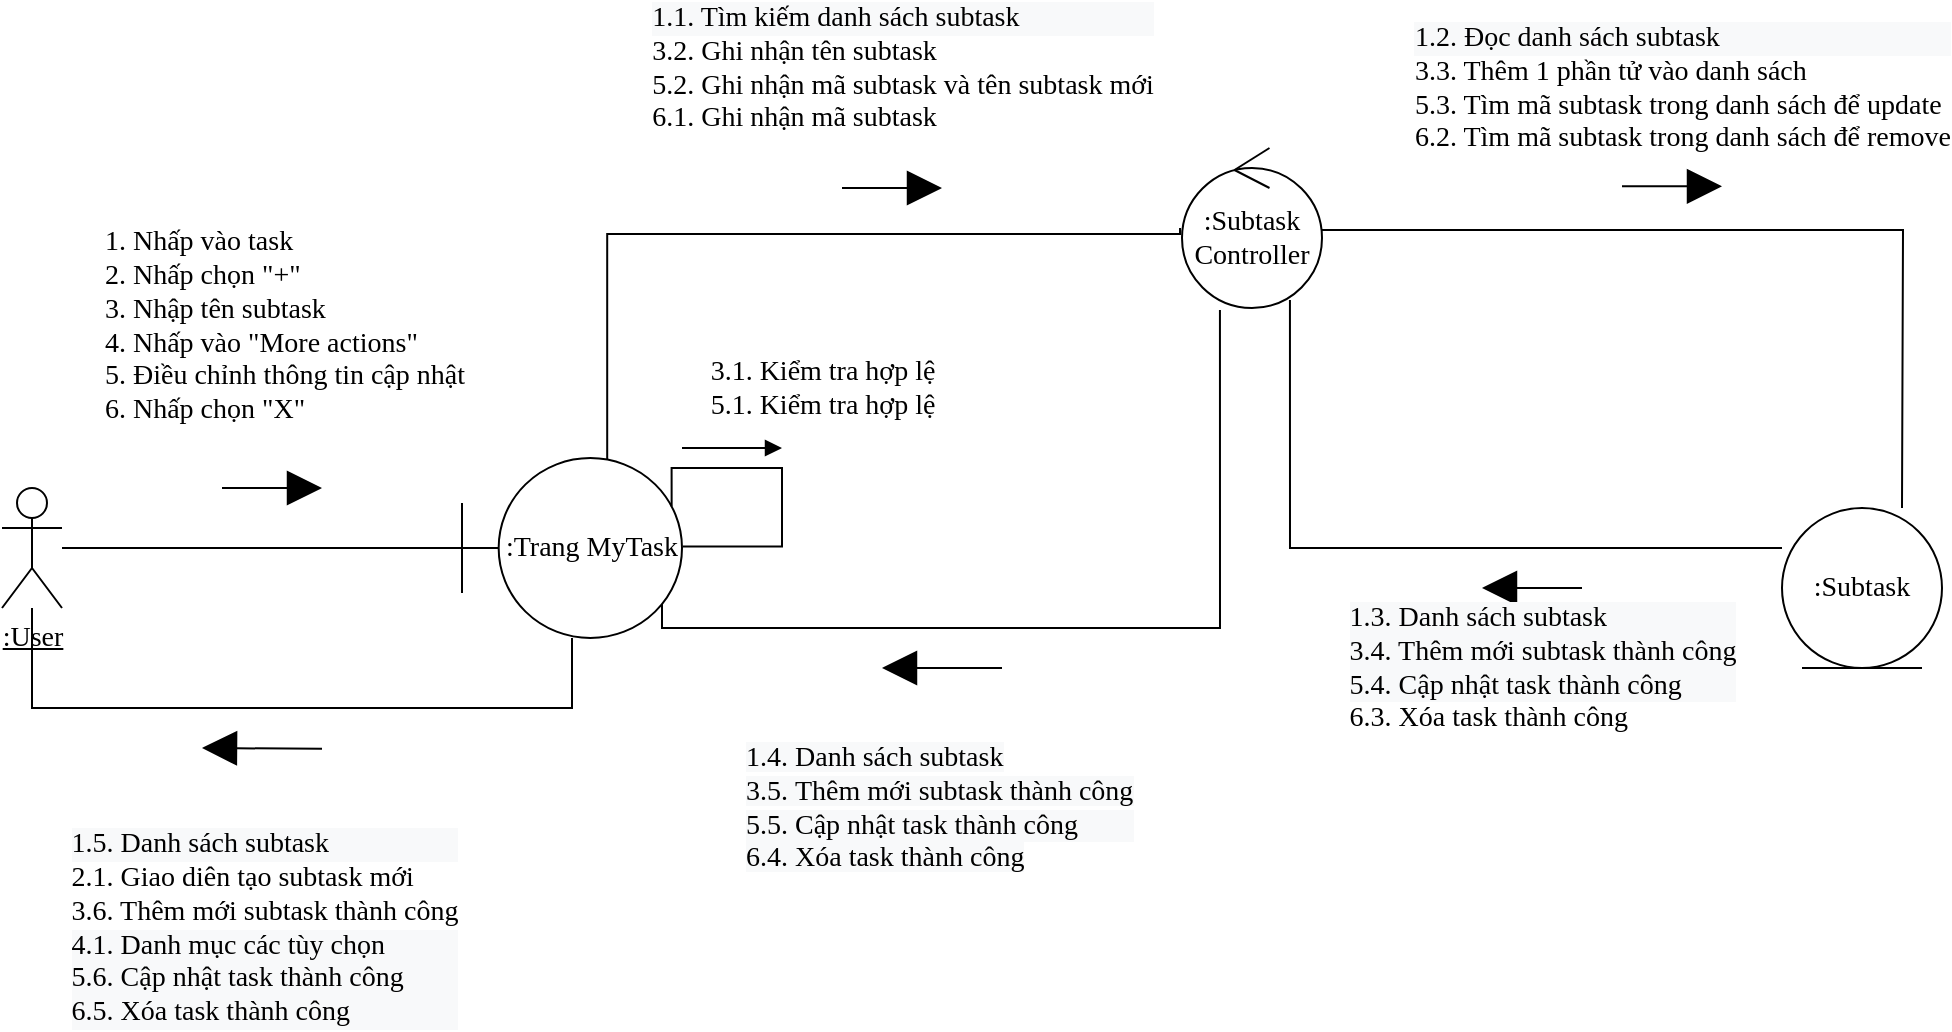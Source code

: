 <mxfile version="13.10.0" type="device"><diagram id="2W0eRxzlBoaKRIYa2XJh" name="Page-1"><mxGraphModel dx="984" dy="612" grid="1" gridSize="10" guides="1" tooltips="1" connect="1" arrows="1" fold="1" page="1" pageScale="1" pageWidth="850" pageHeight="1100" math="0" shadow="0"><root><mxCell id="0"/><mxCell id="1" parent="0"/><mxCell id="wKA3h7nc-tcH-u6Huv6N-1" style="endArrow=none;html=1;fontSize=14;fontFamily=Verdana;" parent="1" source="wKA3h7nc-tcH-u6Huv6N-2" target="wKA3h7nc-tcH-u6Huv6N-8" edge="1"><mxGeometry relative="1" as="geometry"/></mxCell><mxCell id="wKA3h7nc-tcH-u6Huv6N-2" value="&lt;u style=&quot;font-size: 14px;&quot;&gt;:User&lt;/u&gt;" style="shape=umlActor;verticalLabelPosition=bottom;verticalAlign=top;html=1;fontSize=14;fontFamily=Verdana;" parent="1" vertex="1"><mxGeometry x="10" y="330" width="30" height="60" as="geometry"/></mxCell><mxCell id="wKA3h7nc-tcH-u6Huv6N-3" style="edgeStyle=orthogonalEdgeStyle;rounded=0;orthogonalLoop=1;jettySize=auto;html=1;endArrow=none;endFill=0;fontSize=14;exitX=0.986;exitY=0.513;exitDx=0;exitDy=0;exitPerimeter=0;fontFamily=Verdana;" parent="1" source="TMxIy6Rv-N7ZiAHSTkyq-1" edge="1"><mxGeometry relative="1" as="geometry"><mxPoint x="690" y="200" as="sourcePoint"/><mxPoint x="960" y="340" as="targetPoint"/></mxGeometry></mxCell><mxCell id="wKA3h7nc-tcH-u6Huv6N-4" style="edgeStyle=orthogonalEdgeStyle;rounded=0;orthogonalLoop=1;jettySize=auto;html=1;entryX=0.882;entryY=0.836;entryDx=0;entryDy=0;endArrow=none;endFill=0;fontSize=14;entryPerimeter=0;exitX=0.271;exitY=1.013;exitDx=0;exitDy=0;exitPerimeter=0;fontFamily=Verdana;" parent="1" source="TMxIy6Rv-N7ZiAHSTkyq-1" target="wKA3h7nc-tcH-u6Huv6N-8" edge="1"><mxGeometry relative="1" as="geometry"><Array as="points"><mxPoint x="619" y="400"/><mxPoint x="340" y="400"/><mxPoint x="340" y="383"/><mxPoint x="337" y="383"/></Array><mxPoint x="600" y="220" as="sourcePoint"/></mxGeometry></mxCell><mxCell id="wKA3h7nc-tcH-u6Huv6N-6" style="edgeStyle=orthogonalEdgeStyle;rounded=0;orthogonalLoop=1;jettySize=auto;html=1;entryX=-0.014;entryY=0.5;entryDx=0;entryDy=0;entryPerimeter=0;endArrow=none;endFill=0;fontSize=14;exitX=0.66;exitY=0.022;exitDx=0;exitDy=0;exitPerimeter=0;fontFamily=Verdana;" parent="1" source="wKA3h7nc-tcH-u6Huv6N-8" target="TMxIy6Rv-N7ZiAHSTkyq-1" edge="1"><mxGeometry relative="1" as="geometry"><Array as="points"><mxPoint x="313" y="203"/><mxPoint x="599" y="203"/></Array><mxPoint x="570.12" y="202.72" as="targetPoint"/></mxGeometry></mxCell><mxCell id="wKA3h7nc-tcH-u6Huv6N-7" style="edgeStyle=orthogonalEdgeStyle;rounded=0;orthogonalLoop=1;jettySize=auto;html=1;endArrow=none;endFill=0;fontSize=14;fontFamily=Verdana;" parent="1" source="wKA3h7nc-tcH-u6Huv6N-8" target="wKA3h7nc-tcH-u6Huv6N-2" edge="1"><mxGeometry relative="1" as="geometry"><Array as="points"><mxPoint x="295" y="440"/><mxPoint x="25" y="440"/></Array></mxGeometry></mxCell><mxCell id="wKA3h7nc-tcH-u6Huv6N-8" value="&lt;span style=&quot;font-size: 14px;&quot;&gt;:Trang MyTask&lt;/span&gt;" style="shape=umlBoundary;whiteSpace=wrap;html=1;fontSize=14;fontFamily=Verdana;" parent="1" vertex="1"><mxGeometry x="240" y="315" width="110" height="90" as="geometry"/></mxCell><mxCell id="wKA3h7nc-tcH-u6Huv6N-9" style="edgeStyle=orthogonalEdgeStyle;rounded=0;orthogonalLoop=1;jettySize=auto;html=1;endArrow=none;endFill=0;fontSize=14;entryX=0.771;entryY=0.95;entryDx=0;entryDy=0;entryPerimeter=0;fontFamily=Verdana;" parent="1" target="TMxIy6Rv-N7ZiAHSTkyq-1" edge="1"><mxGeometry relative="1" as="geometry"><mxPoint x="670" y="230" as="targetPoint"/><Array as="points"><mxPoint x="654" y="360"/></Array><mxPoint x="900" y="360" as="sourcePoint"/></mxGeometry></mxCell><mxCell id="wKA3h7nc-tcH-u6Huv6N-11" value="" style="endArrow=block;html=1;fontSize=14;endFill=1;endSize=15;fontFamily=Verdana;" parent="1" edge="1"><mxGeometry width="50" height="50" relative="1" as="geometry"><mxPoint x="120" y="330" as="sourcePoint"/><mxPoint x="170" y="330" as="targetPoint"/></mxGeometry></mxCell><mxCell id="wKA3h7nc-tcH-u6Huv6N-12" value="&lt;div style=&quot;text-align: left&quot;&gt;&lt;div&gt;1. Nhấp vào task&lt;/div&gt;&lt;span style=&quot;text-align: center&quot;&gt;&lt;div style=&quot;text-align: left&quot;&gt;2. Nhấp chọn &quot;+&quot;&lt;/div&gt;&lt;div style=&quot;text-align: left&quot;&gt;3. Nhập tên subtask&lt;/div&gt;&lt;div style=&quot;text-align: left&quot;&gt;4. Nhấp vào &quot;More actions&quot;&lt;/div&gt;&lt;/span&gt;&lt;div&gt;5. Điều chỉnh thông tin cập nhật&lt;/div&gt;&lt;div&gt;6. Nhấp chọn &quot;X&quot;&lt;/div&gt;&lt;/div&gt;" style="edgeLabel;html=1;align=center;verticalAlign=middle;resizable=0;points=[];fontSize=14;fontFamily=Verdana;" parent="wKA3h7nc-tcH-u6Huv6N-11" vertex="1" connectable="0"><mxGeometry x="-0.42" y="-1" relative="1" as="geometry"><mxPoint x="15.83" y="-82" as="offset"/></mxGeometry></mxCell><mxCell id="wKA3h7nc-tcH-u6Huv6N-13" value="&lt;div style=&quot;text-align: left&quot;&gt;&lt;div style=&quot;background-color: rgb(248 , 249 , 250) ; font-family: &amp;#34;verdana&amp;#34;&quot;&gt;1.2. Đọc danh sách subtask&lt;/div&gt;&lt;span style=&quot;background-color: rgb(248 , 249 , 250) ; font-family: &amp;#34;verdana&amp;#34; ; text-align: center&quot;&gt;&lt;div style=&quot;text-align: left&quot;&gt;3.3. Thêm 1 phần tử vào danh sách&lt;/div&gt;&lt;div style=&quot;text-align: left&quot;&gt;5.3. Tìm mã subtask trong danh sách để update&lt;/div&gt;&lt;div style=&quot;text-align: left&quot;&gt;6.2. Tìm mã subtask trong danh sách để remove&lt;/div&gt;&lt;/span&gt;&lt;/div&gt;" style="endArrow=block;html=1;fontSize=14;endFill=1;endSize=15;fontFamily=Verdana;" parent="1" edge="1"><mxGeometry x="0.2" y="49" width="50" height="50" relative="1" as="geometry"><mxPoint x="820" y="179.17" as="sourcePoint"/><mxPoint x="870" y="179.17" as="targetPoint"/><mxPoint as="offset"/></mxGeometry></mxCell><mxCell id="wKA3h7nc-tcH-u6Huv6N-14" value="&lt;div style=&quot;text-align: left ; font-size: 14px&quot;&gt;&lt;div style=&quot;background-color: rgb(248 , 249 , 250) ; font-family: &amp;#34;verdana&amp;#34;&quot;&gt;1.1. Tìm kiếm danh sách subtask&lt;br&gt;&lt;/div&gt;&lt;span style=&quot;background-color: rgb(248 , 249 , 250) ; font-family: &amp;#34;verdana&amp;#34; ; text-align: center&quot;&gt;&lt;div style=&quot;text-align: left&quot;&gt;3.2. Ghi nhận tên subtask&lt;/div&gt;&lt;div style=&quot;text-align: left&quot;&gt;5.2. Ghi nhận mã subtask và tên subtask mới&lt;/div&gt;&lt;div style=&quot;text-align: left&quot;&gt;6.1. Ghi nhận mã subtask&lt;/div&gt;&lt;/span&gt;&lt;/div&gt;" style="endArrow=block;html=1;fontSize=14;align=center;endFill=1;endSize=15;fontFamily=Verdana;" parent="1" edge="1"><mxGeometry x="0.2" y="60" width="50" height="50" relative="1" as="geometry"><mxPoint x="430" y="180" as="sourcePoint"/><mxPoint x="480" y="180" as="targetPoint"/><Array as="points"><mxPoint x="470" y="180"/></Array><mxPoint as="offset"/></mxGeometry></mxCell><mxCell id="wKA3h7nc-tcH-u6Huv6N-15" value="&lt;div style=&quot;text-align: left ; font-size: 14px&quot;&gt;&lt;div style=&quot;background-color: rgb(248 , 249 , 250) ; font-family: &amp;#34;verdana&amp;#34;&quot;&gt;1.3. Danh sách subtask&lt;/div&gt;&lt;div style=&quot;background-color: rgb(248 , 249 , 250) ; font-family: &amp;#34;verdana&amp;#34;&quot;&gt;3.4. Thêm mới subtask thành công&lt;/div&gt;&lt;div style=&quot;background-color: rgb(248 , 249 , 250) ; font-family: &amp;#34;verdana&amp;#34;&quot;&gt;5.4. Cập nhật task thành công&lt;br&gt;&lt;/div&gt;&lt;div style=&quot;background-color: rgb(248 , 249 , 250) ; font-family: &amp;#34;verdana&amp;#34; ; text-align: center&quot;&gt;&lt;/div&gt;&lt;span style=&quot;background-color: rgb(248 , 249 , 250) ; font-family: &amp;#34;verdana&amp;#34; ; text-align: center&quot;&gt;&lt;div style=&quot;text-align: left&quot;&gt;6.3. Xóa task thành công&lt;/div&gt;&lt;/span&gt;&lt;/div&gt;" style="endArrow=block;html=1;fontSize=14;endFill=1;endSize=15;fontFamily=Verdana;" parent="1" edge="1"><mxGeometry x="-0.2" y="40" width="50" height="50" relative="1" as="geometry"><mxPoint x="800" y="380" as="sourcePoint"/><mxPoint x="750" y="380" as="targetPoint"/><mxPoint as="offset"/></mxGeometry></mxCell><mxCell id="wKA3h7nc-tcH-u6Huv6N-16" value="&lt;font style=&quot;background-color: rgb(248 , 249 , 250) ; font-family: &amp;#34;verdana&amp;#34;&quot;&gt;1.4. Danh sách subtask&lt;br&gt;&lt;/font&gt;&lt;span style=&quot;background-color: rgb(248 , 249 , 250) ; font-family: &amp;#34;verdana&amp;#34;&quot;&gt;3.5.&amp;nbsp;&lt;/span&gt;&lt;span style=&quot;background-color: rgb(248 , 249 , 250) ; font-family: &amp;#34;verdana&amp;#34;&quot;&gt;Thêm mới subtask thành công&lt;br&gt;&lt;/span&gt;&lt;div style=&quot;background-color: rgb(248 , 249 , 250) ; font-family: &amp;#34;verdana&amp;#34;&quot;&gt;5.5.&amp;nbsp;Cập nhật task thành công&lt;/div&gt;&lt;div style=&quot;background-color: rgb(248 , 249 , 250) ; font-family: &amp;#34;verdana&amp;#34;&quot;&gt;&lt;/div&gt;&lt;span style=&quot;background-color: rgb(248 , 249 , 250) ; font-family: &amp;#34;verdana&amp;#34;&quot;&gt;6.4.&amp;nbsp;&lt;/span&gt;&lt;span style=&quot;background-color: rgb(248 , 249 , 250) ; font-family: &amp;#34;verdana&amp;#34;&quot;&gt;Xóa task thành công&lt;/span&gt;" style="endArrow=block;html=1;fontSize=14;endFill=1;jumpSize=7;sourcePerimeterSpacing=2;endSize=15;fontFamily=Verdana;align=left;" parent="1" edge="1"><mxGeometry x="1" y="99" width="50" height="50" relative="1" as="geometry"><mxPoint x="510" y="420" as="sourcePoint"/><mxPoint x="450" y="420" as="targetPoint"/><Array as="points"/><mxPoint x="-70" y="-29" as="offset"/></mxGeometry></mxCell><mxCell id="wKA3h7nc-tcH-u6Huv6N-17" value="" style="endArrow=block;html=1;fontSize=14;endFill=1;endSize=15;fontFamily=Verdana;" parent="1" edge="1"><mxGeometry width="50" height="50" relative="1" as="geometry"><mxPoint x="170" y="460.42" as="sourcePoint"/><mxPoint x="110" y="460" as="targetPoint"/><Array as="points"/></mxGeometry></mxCell><mxCell id="wKA3h7nc-tcH-u6Huv6N-18" value="&lt;div style=&quot;text-align: left&quot;&gt;&lt;div style=&quot;background-color: rgb(248 , 249 , 250) ; font-family: &amp;#34;verdana&amp;#34;&quot;&gt;1.5. Danh sách subtask&lt;/div&gt;&lt;span style=&quot;background-color: rgb(248 , 249 , 250) ; font-family: &amp;#34;verdana&amp;#34; ; text-align: center&quot;&gt;&lt;div style=&quot;text-align: left&quot;&gt;2.1. Giao diên tạo subtask mới&lt;/div&gt;&lt;div style=&quot;text-align: left&quot;&gt;3.6. Thêm mới subtask thành công&lt;/div&gt;&lt;/span&gt;&lt;div style=&quot;background-color: rgb(248 , 249 , 250) ; font-family: &amp;#34;verdana&amp;#34;&quot;&gt;4.1. Danh mục các tùy chọn&lt;/div&gt;&lt;div style=&quot;background-color: rgb(248 , 249 , 250) ; font-family: &amp;#34;verdana&amp;#34; ; text-align: center&quot;&gt;&lt;/div&gt;&lt;span style=&quot;background-color: rgb(248 , 249 , 250) ; font-family: &amp;#34;verdana&amp;#34; ; text-align: center&quot;&gt;&lt;/span&gt;&lt;div style=&quot;background-color: rgb(248 , 249 , 250) ; font-family: &amp;#34;verdana&amp;#34;&quot;&gt;5.6.&amp;nbsp;Cập nhật task thành công&lt;/div&gt;&lt;div style=&quot;background-color: rgb(248 , 249 , 250) ; font-family: &amp;#34;verdana&amp;#34;&quot;&gt;6.5.&amp;nbsp;Xóa task thành công&lt;/div&gt;&lt;/div&gt;&lt;div style=&quot;font-size: 14px&quot;&gt;&lt;span style=&quot;font-size: 14px&quot;&gt;&lt;/span&gt;&lt;/div&gt;" style="edgeLabel;html=1;align=center;verticalAlign=middle;resizable=0;points=[];fontSize=14;fontFamily=Verdana;" parent="wKA3h7nc-tcH-u6Huv6N-17" vertex="1" connectable="0"><mxGeometry x="-0.409" relative="1" as="geometry"><mxPoint x="-12" y="89.71" as="offset"/></mxGeometry></mxCell><mxCell id="wKA3h7nc-tcH-u6Huv6N-19" style="edgeStyle=orthogonalEdgeStyle;rounded=0;orthogonalLoop=1;jettySize=auto;html=1;endArrow=none;endFill=0;fontSize=14;exitX=0.953;exitY=0.269;exitDx=0;exitDy=0;exitPerimeter=0;entryX=1.003;entryY=0.491;entryDx=0;entryDy=0;entryPerimeter=0;fontFamily=Verdana;" parent="1" source="wKA3h7nc-tcH-u6Huv6N-8" target="wKA3h7nc-tcH-u6Huv6N-8" edge="1"><mxGeometry relative="1" as="geometry"><Array as="points"><mxPoint x="345" y="320"/><mxPoint x="400" y="320"/><mxPoint x="400" y="359"/></Array></mxGeometry></mxCell><mxCell id="wKA3h7nc-tcH-u6Huv6N-20" value="&lt;font style=&quot;font-size: 14px&quot;&gt;3.1. Kiểm tra hợp lệ&lt;br&gt;5.1. Kiểm tra hợp lệ&lt;br style=&quot;font-size: 14px&quot;&gt;&lt;/font&gt;" style="endArrow=block;html=1;fontSize=14;align=center;endFill=1;fontFamily=Verdana;" parent="1" edge="1"><mxGeometry x="1" y="36" width="50" height="50" relative="1" as="geometry"><mxPoint x="350" y="310" as="sourcePoint"/><mxPoint x="400" y="310" as="targetPoint"/><Array as="points"/><mxPoint x="20" y="6" as="offset"/></mxGeometry></mxCell><mxCell id="TMxIy6Rv-N7ZiAHSTkyq-1" value="&lt;div style=&quot;font-size: 14px;&quot;&gt;:Subtask&lt;/div&gt;&lt;div style=&quot;font-size: 14px;&quot;&gt;Controller&lt;br style=&quot;font-size: 14px;&quot;&gt;&lt;/div&gt;" style="ellipse;shape=umlControl;whiteSpace=wrap;html=1;fontFamily=Verdana;fontSize=14;" parent="1" vertex="1"><mxGeometry x="600" y="160" width="70" height="80" as="geometry"/></mxCell><mxCell id="TMxIy6Rv-N7ZiAHSTkyq-2" value=":Subtask" style="ellipse;shape=umlEntity;whiteSpace=wrap;html=1;fontFamily=Verdana;fontSize=14;" parent="1" vertex="1"><mxGeometry x="900" y="340" width="80" height="80" as="geometry"/></mxCell></root></mxGraphModel></diagram></mxfile>
